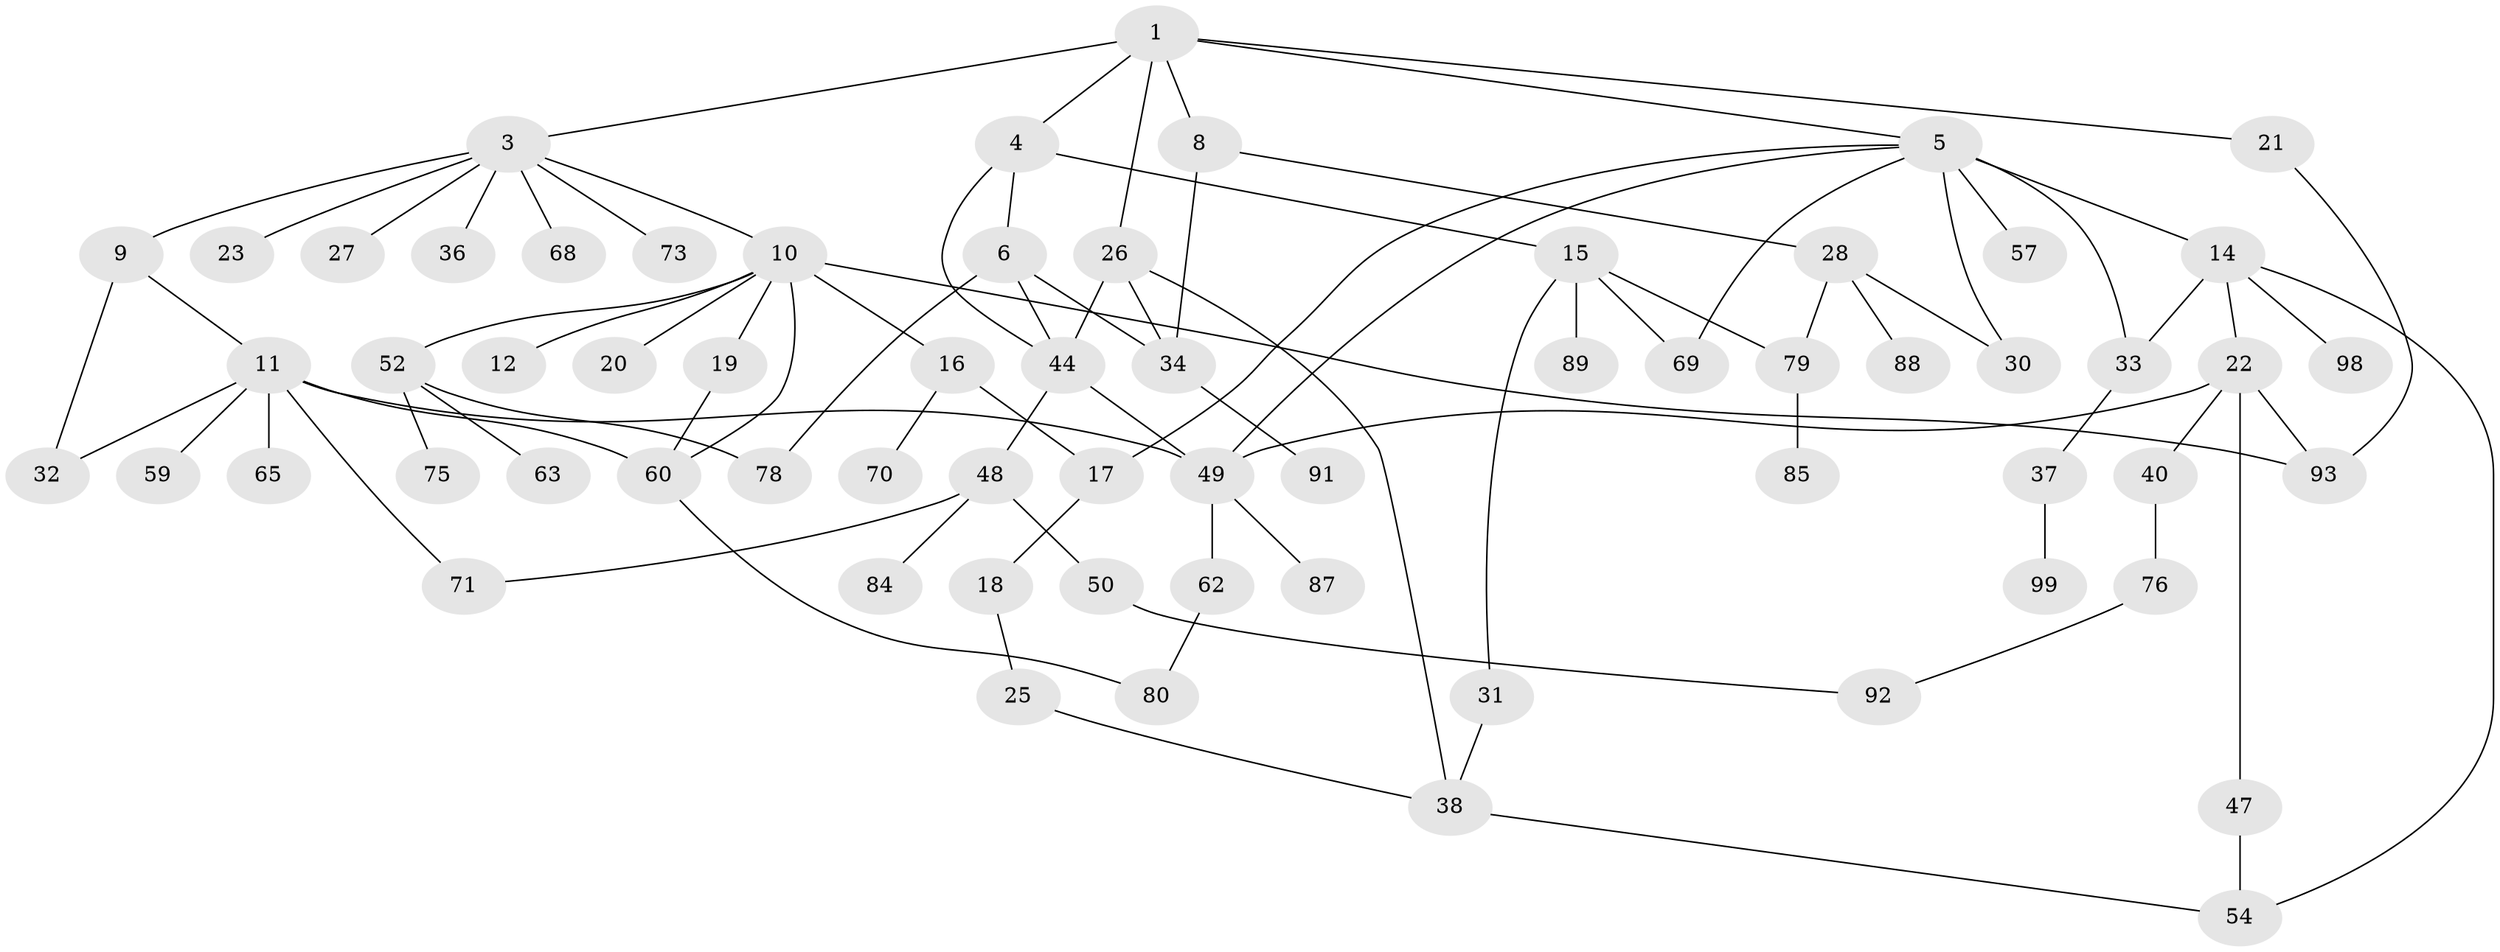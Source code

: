 // original degree distribution, {3: 0.22, 5: 0.08, 4: 0.12, 6: 0.01, 8: 0.01, 1: 0.3, 2: 0.26}
// Generated by graph-tools (version 1.1) at 2025/54/02/21/25 11:54:43]
// undirected, 66 vertices, 90 edges
graph export_dot {
graph [start="1"]
  node [color=gray90,style=filled];
  1 [super="+2"];
  3 [super="+7"];
  4;
  5 [super="+13"];
  6;
  8;
  9 [super="+29"];
  10 [super="+56"];
  11 [super="+55"];
  12;
  14 [super="+67"];
  15 [super="+45"];
  16 [super="+51"];
  17 [super="+66"];
  18 [super="+94"];
  19;
  20 [super="+58"];
  21 [super="+35"];
  22 [super="+24"];
  23 [super="+53"];
  25;
  26 [super="+43"];
  27 [super="+61"];
  28 [super="+77"];
  30;
  31;
  32;
  33;
  34 [super="+74"];
  36;
  37 [super="+39"];
  38 [super="+42"];
  40 [super="+41"];
  44 [super="+46"];
  47 [super="+95"];
  48 [super="+97"];
  49 [super="+72"];
  50;
  52 [super="+83"];
  54;
  57;
  59;
  60 [super="+81"];
  62;
  63 [super="+64"];
  65;
  68;
  69 [super="+90"];
  70;
  71;
  73;
  75;
  76 [super="+96"];
  78;
  79 [super="+86"];
  80 [super="+82"];
  84;
  85;
  87;
  88;
  89;
  91;
  92;
  93 [super="+100"];
  98;
  99;
  1 -- 5;
  1 -- 21;
  1 -- 3;
  1 -- 4;
  1 -- 8;
  1 -- 26;
  3 -- 9;
  3 -- 10;
  3 -- 73;
  3 -- 36;
  3 -- 68;
  3 -- 23;
  3 -- 27;
  4 -- 6;
  4 -- 15;
  4 -- 44;
  5 -- 33;
  5 -- 30;
  5 -- 69;
  5 -- 17;
  5 -- 49;
  5 -- 57;
  5 -- 14 [weight=2];
  6 -- 34;
  6 -- 78;
  6 -- 44;
  8 -- 28;
  8 -- 34;
  9 -- 11;
  9 -- 32;
  10 -- 12;
  10 -- 16;
  10 -- 19;
  10 -- 20;
  10 -- 52;
  10 -- 60;
  10 -- 93;
  11 -- 32;
  11 -- 49;
  11 -- 71;
  11 -- 65;
  11 -- 60;
  11 -- 59;
  14 -- 22;
  14 -- 33;
  14 -- 98;
  14 -- 54;
  15 -- 31;
  15 -- 69;
  15 -- 89;
  15 -- 79;
  16 -- 70;
  16 -- 17;
  17 -- 18;
  18 -- 25;
  19 -- 60;
  21 -- 93;
  22 -- 40;
  22 -- 47;
  22 -- 49;
  22 -- 93;
  25 -- 38;
  26 -- 34;
  26 -- 38;
  26 -- 44;
  28 -- 30;
  28 -- 88;
  28 -- 79;
  31 -- 38;
  33 -- 37;
  34 -- 91;
  37 -- 99;
  38 -- 54;
  40 -- 76;
  44 -- 49;
  44 -- 48;
  47 -- 54;
  48 -- 50;
  48 -- 84;
  48 -- 71;
  49 -- 62;
  49 -- 87;
  50 -- 92;
  52 -- 63;
  52 -- 75;
  52 -- 78;
  60 -- 80;
  62 -- 80;
  76 -- 92;
  79 -- 85;
}
